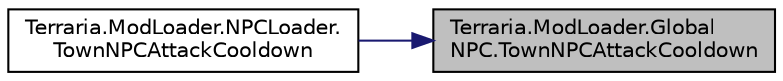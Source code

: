 digraph "Terraria.ModLoader.GlobalNPC.TownNPCAttackCooldown"
{
 // LATEX_PDF_SIZE
  edge [fontname="Helvetica",fontsize="10",labelfontname="Helvetica",labelfontsize="10"];
  node [fontname="Helvetica",fontsize="10",shape=record];
  rankdir="RL";
  Node1 [label="Terraria.ModLoader.Global\lNPC.TownNPCAttackCooldown",height=0.2,width=0.4,color="black", fillcolor="grey75", style="filled", fontcolor="black",tooltip="Allows you to determine the cooldown between each of a town NPC's attack. The cooldown will be a numb..."];
  Node1 -> Node2 [dir="back",color="midnightblue",fontsize="10",style="solid",fontname="Helvetica"];
  Node2 [label="Terraria.ModLoader.NPCLoader.\lTownNPCAttackCooldown",height=0.2,width=0.4,color="black", fillcolor="white", style="filled",URL="$class_terraria_1_1_mod_loader_1_1_n_p_c_loader.html#aa14b8d49a2b2ed8bab10728ff74b54bb",tooltip=" "];
}
